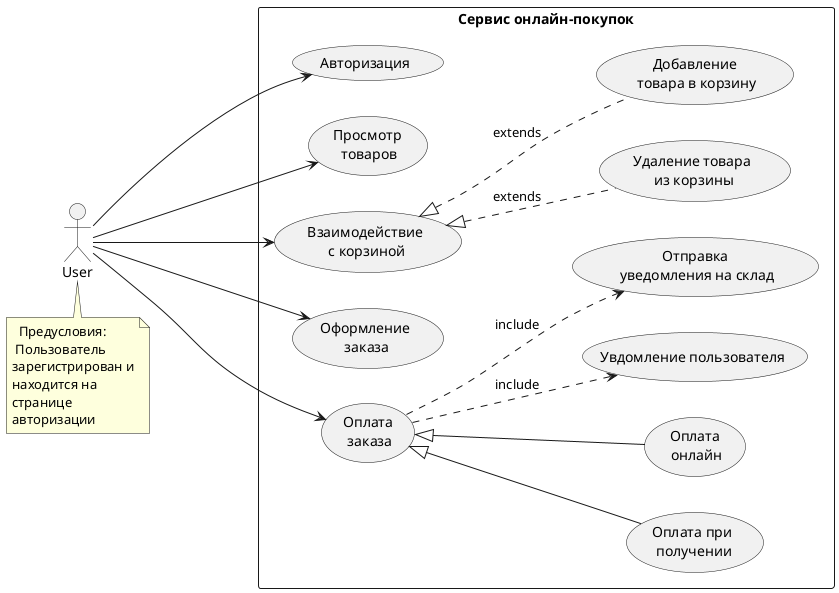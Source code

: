 @startuml
left to right direction
"User" as user
rectangle "Сервис онлайн-покупок" {
(Авторизация) as authorization
(Просмотр\n товаров) as products_view
(Взаимодействие\n с корзиной) as cart_Interacting
(Оформление\n заказа) as Placing_an_order
(Оплата при\n получении) as Payment_upon_receipt
(Оплата\n онлайн) as Payment_online
(Оплата\n заказа) as Order_payment
(Увдомление пользователя) as User_notification
(Отправка\n уведомления на склад) as Sending_notification_to_warehouse
(Удаление товара\n из корзины) as del_products_from_cart
(Добавление\n товара в корзину) as add_products_to_cart
}
user --> authorization
user --> products_view
user --> cart_Interacting
user --> Placing_an_order
user ---> Order_payment
cart_Interacting <|.. add_products_to_cart : extends
cart_Interacting <|.. del_products_from_cart : extends
Order_payment ..> User_notification : include
Order_payment ..> Sending_notification_to_warehouse : include
Order_payment <|-- Payment_online
Order_payment <|-- Payment_upon_receipt
note bottom of user
  Предусловия: 
 Пользователь
зарегистрирован и
находится на
странице
авторизации
end note
@enduml
